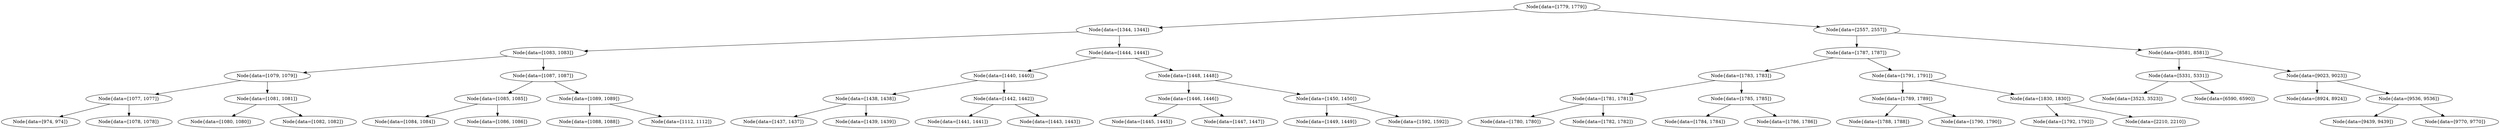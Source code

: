 digraph G{
1585942449 [label="Node{data=[1779, 1779]}"]
1585942449 -> 1155354390
1155354390 [label="Node{data=[1344, 1344]}"]
1155354390 -> 1335170613
1335170613 [label="Node{data=[1083, 1083]}"]
1335170613 -> 104384783
104384783 [label="Node{data=[1079, 1079]}"]
104384783 -> 1688216702
1688216702 [label="Node{data=[1077, 1077]}"]
1688216702 -> 1252745731
1252745731 [label="Node{data=[974, 974]}"]
1688216702 -> 770240989
770240989 [label="Node{data=[1078, 1078]}"]
104384783 -> 1842886110
1842886110 [label="Node{data=[1081, 1081]}"]
1842886110 -> 146698191
146698191 [label="Node{data=[1080, 1080]}"]
1842886110 -> 420790177
420790177 [label="Node{data=[1082, 1082]}"]
1335170613 -> 1931006791
1931006791 [label="Node{data=[1087, 1087]}"]
1931006791 -> 1606581823
1606581823 [label="Node{data=[1085, 1085]}"]
1606581823 -> 611951135
611951135 [label="Node{data=[1084, 1084]}"]
1606581823 -> 413988998
413988998 [label="Node{data=[1086, 1086]}"]
1931006791 -> 756781631
756781631 [label="Node{data=[1089, 1089]}"]
756781631 -> 1633952293
1633952293 [label="Node{data=[1088, 1088]}"]
756781631 -> 149167436
149167436 [label="Node{data=[1112, 1112]}"]
1155354390 -> 2012458014
2012458014 [label="Node{data=[1444, 1444]}"]
2012458014 -> 109597365
109597365 [label="Node{data=[1440, 1440]}"]
109597365 -> 1186803019
1186803019 [label="Node{data=[1438, 1438]}"]
1186803019 -> 1847285421
1847285421 [label="Node{data=[1437, 1437]}"]
1186803019 -> 81953836
81953836 [label="Node{data=[1439, 1439]}"]
109597365 -> 1086026751
1086026751 [label="Node{data=[1442, 1442]}"]
1086026751 -> 1875102166
1875102166 [label="Node{data=[1441, 1441]}"]
1086026751 -> 1532581053
1532581053 [label="Node{data=[1443, 1443]}"]
2012458014 -> 1258977310
1258977310 [label="Node{data=[1448, 1448]}"]
1258977310 -> 1345703435
1345703435 [label="Node{data=[1446, 1446]}"]
1345703435 -> 566829218
566829218 [label="Node{data=[1445, 1445]}"]
1345703435 -> 816084122
816084122 [label="Node{data=[1447, 1447]}"]
1258977310 -> 687222808
687222808 [label="Node{data=[1450, 1450]}"]
687222808 -> 1456338587
1456338587 [label="Node{data=[1449, 1449]}"]
687222808 -> 1055461584
1055461584 [label="Node{data=[1592, 1592]}"]
1585942449 -> 771404595
771404595 [label="Node{data=[2557, 2557]}"]
771404595 -> 882192484
882192484 [label="Node{data=[1787, 1787]}"]
882192484 -> 223699267
223699267 [label="Node{data=[1783, 1783]}"]
223699267 -> 2068615081
2068615081 [label="Node{data=[1781, 1781]}"]
2068615081 -> 64477400
64477400 [label="Node{data=[1780, 1780]}"]
2068615081 -> 509402838
509402838 [label="Node{data=[1782, 1782]}"]
223699267 -> 942009127
942009127 [label="Node{data=[1785, 1785]}"]
942009127 -> 663423565
663423565 [label="Node{data=[1784, 1784]}"]
942009127 -> 438765436
438765436 [label="Node{data=[1786, 1786]}"]
882192484 -> 1660276864
1660276864 [label="Node{data=[1791, 1791]}"]
1660276864 -> 1964925738
1964925738 [label="Node{data=[1789, 1789]}"]
1964925738 -> 179885734
179885734 [label="Node{data=[1788, 1788]}"]
1964925738 -> 671493226
671493226 [label="Node{data=[1790, 1790]}"]
1660276864 -> 1681627194
1681627194 [label="Node{data=[1830, 1830]}"]
1681627194 -> 1656402084
1656402084 [label="Node{data=[1792, 1792]}"]
1681627194 -> 779835315
779835315 [label="Node{data=[2210, 2210]}"]
771404595 -> 931617642
931617642 [label="Node{data=[8581, 8581]}"]
931617642 -> 256241640
256241640 [label="Node{data=[5331, 5331]}"]
256241640 -> 952975668
952975668 [label="Node{data=[3523, 3523]}"]
256241640 -> 1283415889
1283415889 [label="Node{data=[6590, 6590]}"]
931617642 -> 1093538239
1093538239 [label="Node{data=[9023, 9023]}"]
1093538239 -> 1630837981
1630837981 [label="Node{data=[8924, 8924]}"]
1093538239 -> 857908526
857908526 [label="Node{data=[9536, 9536]}"]
857908526 -> 93450700
93450700 [label="Node{data=[9439, 9439]}"]
857908526 -> 881048360
881048360 [label="Node{data=[9770, 9770]}"]
}